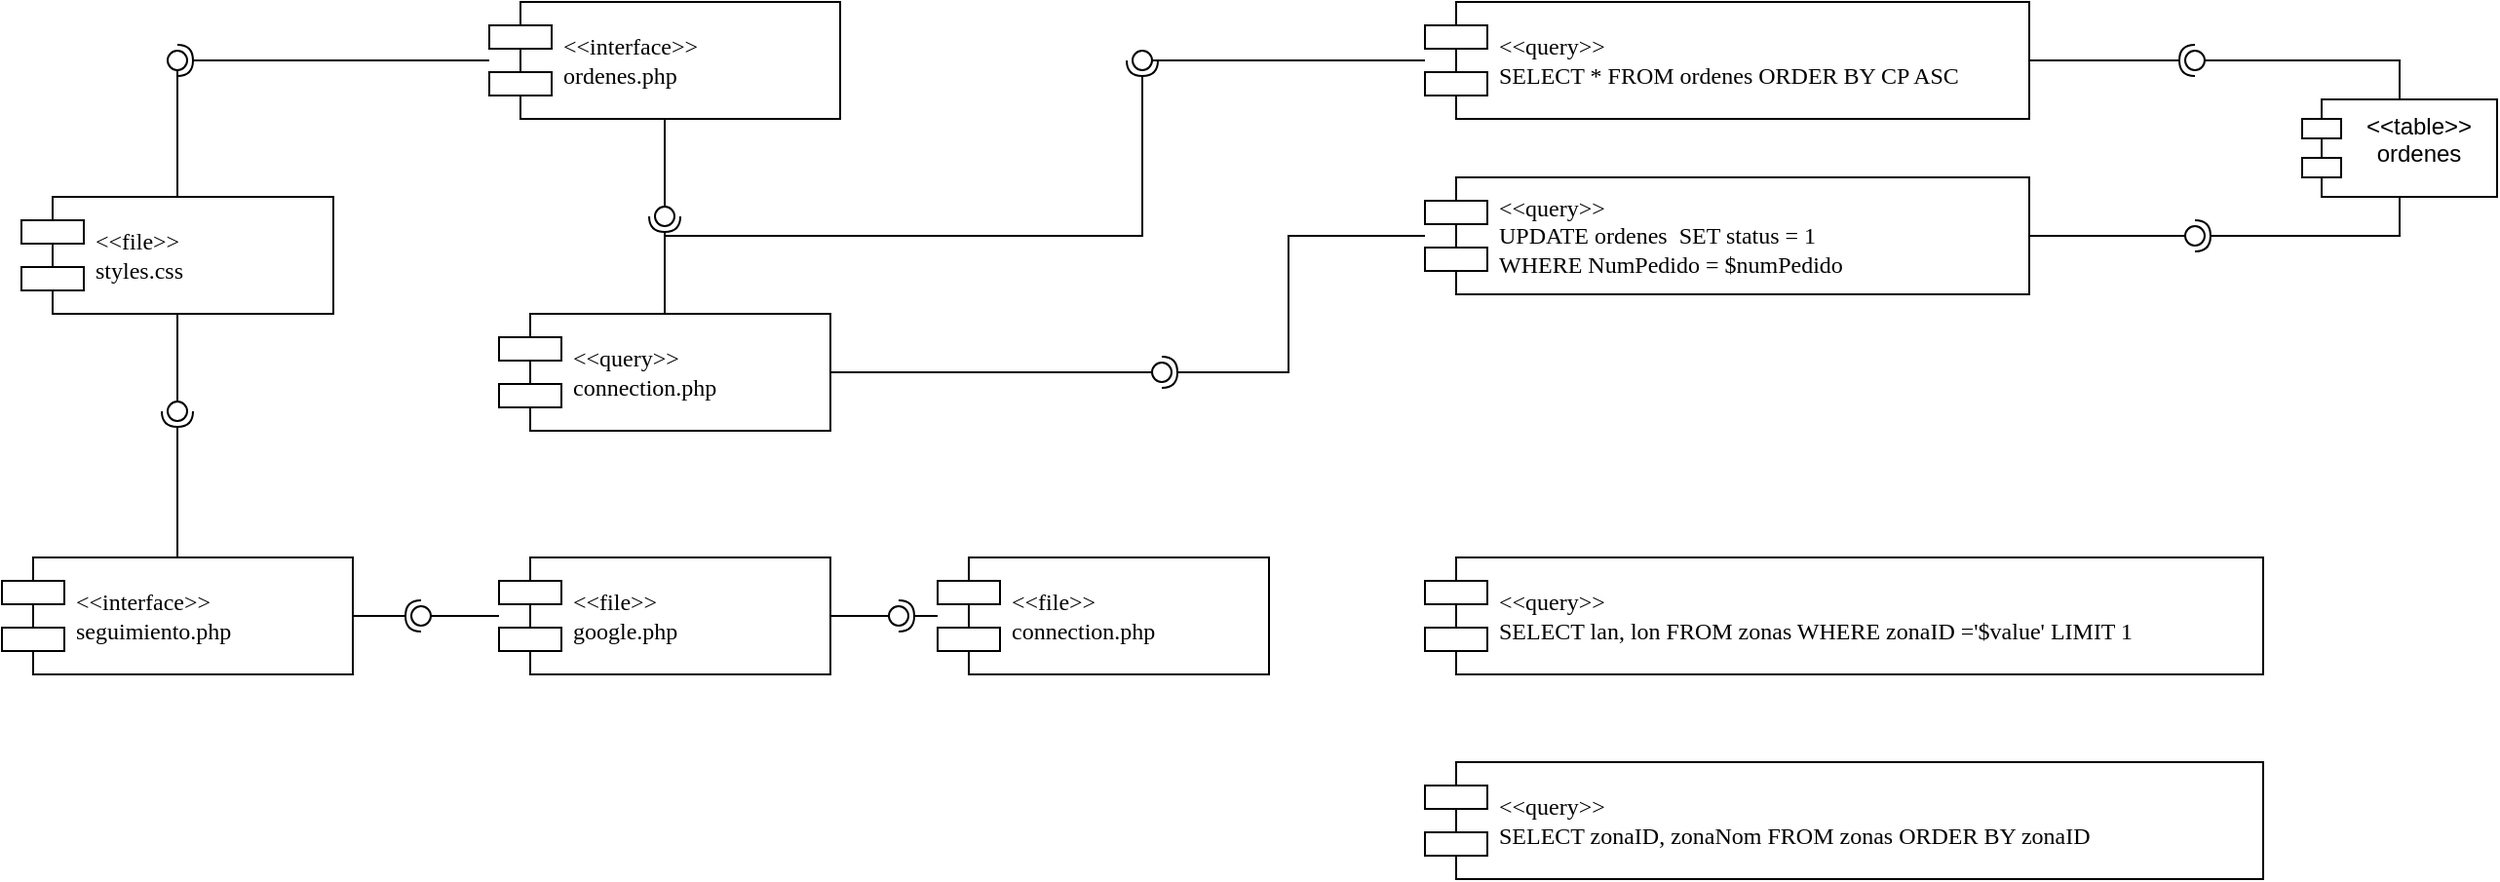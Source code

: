 <mxfile version="22.0.4" type="github">
  <diagram name="Page-1" id="5f0bae14-7c28-e335-631c-24af17079c00">
    <mxGraphModel dx="1166" dy="609" grid="1" gridSize="10" guides="1" tooltips="1" connect="1" arrows="1" fold="1" page="1" pageScale="1" pageWidth="1100" pageHeight="850" background="none" math="0" shadow="0">
      <root>
        <mxCell id="0" />
        <mxCell id="1" parent="0" />
        <mxCell id="39150e848f15840c-5" value="&amp;lt;&amp;lt;interface&amp;gt;&amp;gt;&lt;br&gt;seguimiento.php" style="shape=component;align=left;spacingLeft=36;rounded=0;shadow=0;comic=0;labelBackgroundColor=none;strokeWidth=1;fontFamily=Verdana;fontSize=12;html=1;" parent="1" vertex="1">
          <mxGeometry x="10" y="395" width="180" height="60" as="geometry" />
        </mxCell>
        <mxCell id="39150e848f15840c-7" value="&amp;lt;&amp;lt;query&amp;gt;&amp;gt;&lt;br&gt;SELECT * FROM ordenes ORDER BY CP ASC" style="shape=component;align=left;spacingLeft=36;rounded=0;shadow=0;comic=0;labelBackgroundColor=none;strokeWidth=1;fontFamily=Verdana;fontSize=12;html=1;" parent="1" vertex="1">
          <mxGeometry x="740" y="110" width="310" height="60" as="geometry" />
        </mxCell>
        <mxCell id="2PiT4APlnnZ2Xm39mhcf-1" value="&amp;lt;&amp;lt;file&amp;gt;&amp;gt;&lt;br&gt;styles.css" style="shape=component;align=left;spacingLeft=36;rounded=0;shadow=0;comic=0;labelBackgroundColor=none;strokeWidth=1;fontFamily=Verdana;fontSize=12;html=1;" parent="1" vertex="1">
          <mxGeometry x="20" y="210" width="160" height="60" as="geometry" />
        </mxCell>
        <mxCell id="2PiT4APlnnZ2Xm39mhcf-4" value="" style="rounded=0;orthogonalLoop=1;jettySize=auto;html=1;endArrow=halfCircle;endFill=0;endSize=6;strokeWidth=1;sketch=0;" parent="1" source="39150e848f15840c-5" edge="1">
          <mxGeometry relative="1" as="geometry">
            <mxPoint x="570" y="305" as="sourcePoint" />
            <mxPoint x="100" y="320" as="targetPoint" />
          </mxGeometry>
        </mxCell>
        <mxCell id="2PiT4APlnnZ2Xm39mhcf-5" value="" style="rounded=0;orthogonalLoop=1;jettySize=auto;html=1;endArrow=oval;endFill=0;sketch=0;sourcePerimeterSpacing=0;targetPerimeterSpacing=0;endSize=10;" parent="1" source="2PiT4APlnnZ2Xm39mhcf-1" edge="1">
          <mxGeometry relative="1" as="geometry">
            <mxPoint x="530" y="305" as="sourcePoint" />
            <mxPoint x="100" y="320" as="targetPoint" />
          </mxGeometry>
        </mxCell>
        <mxCell id="2PiT4APlnnZ2Xm39mhcf-6" value="" style="ellipse;whiteSpace=wrap;html=1;align=center;aspect=fixed;fillColor=none;strokeColor=none;resizable=0;perimeter=centerPerimeter;rotatable=0;allowArrows=0;points=[];outlineConnect=1;" parent="1" vertex="1">
          <mxGeometry x="545" y="300" width="10" height="10" as="geometry" />
        </mxCell>
        <mxCell id="2PiT4APlnnZ2Xm39mhcf-12" value="&amp;lt;&amp;lt;query&amp;gt;&amp;gt;&lt;br&gt;connection.php" style="shape=component;align=left;spacingLeft=36;rounded=0;shadow=0;comic=0;labelBackgroundColor=none;strokeWidth=1;fontFamily=Verdana;fontSize=12;html=1;" parent="1" vertex="1">
          <mxGeometry x="265" y="270" width="170" height="60" as="geometry" />
        </mxCell>
        <mxCell id="_4taWisS1Fcv63W9ZUAf-3" value="&amp;lt;&amp;lt;interface&amp;gt;&amp;gt;&lt;br&gt;ordenes.php" style="shape=component;align=left;spacingLeft=36;rounded=0;shadow=0;comic=0;labelBackgroundColor=none;strokeWidth=1;fontFamily=Verdana;fontSize=12;html=1;" vertex="1" parent="1">
          <mxGeometry x="260" y="110" width="180" height="60" as="geometry" />
        </mxCell>
        <mxCell id="_4taWisS1Fcv63W9ZUAf-5" value="" style="rounded=0;orthogonalLoop=1;jettySize=auto;html=1;endArrow=halfCircle;endFill=0;endSize=6;strokeWidth=1;sketch=0;" edge="1" target="_4taWisS1Fcv63W9ZUAf-7" parent="1" source="_4taWisS1Fcv63W9ZUAf-3">
          <mxGeometry relative="1" as="geometry">
            <mxPoint x="140" y="140" as="sourcePoint" />
          </mxGeometry>
        </mxCell>
        <mxCell id="_4taWisS1Fcv63W9ZUAf-6" value="" style="rounded=0;orthogonalLoop=1;jettySize=auto;html=1;endArrow=oval;endFill=0;sketch=0;sourcePerimeterSpacing=0;targetPerimeterSpacing=0;endSize=10;" edge="1" target="_4taWisS1Fcv63W9ZUAf-7" parent="1" source="2PiT4APlnnZ2Xm39mhcf-1">
          <mxGeometry relative="1" as="geometry">
            <mxPoint x="100" y="140" as="sourcePoint" />
          </mxGeometry>
        </mxCell>
        <mxCell id="_4taWisS1Fcv63W9ZUAf-7" value="" style="ellipse;whiteSpace=wrap;html=1;align=center;aspect=fixed;fillColor=none;strokeColor=none;resizable=0;perimeter=centerPerimeter;rotatable=0;allowArrows=0;points=[];outlineConnect=1;" vertex="1" parent="1">
          <mxGeometry x="95" y="135" width="10" height="10" as="geometry" />
        </mxCell>
        <mxCell id="_4taWisS1Fcv63W9ZUAf-16" value="&amp;lt;&amp;lt;query&amp;gt;&amp;gt;&lt;br&gt;UPDATE ordenes&amp;nbsp; SET status = 1&lt;br&gt;WHERE NumPedido = $numPedido" style="shape=component;align=left;spacingLeft=36;rounded=0;shadow=0;comic=0;labelBackgroundColor=none;strokeWidth=1;fontFamily=Verdana;fontSize=12;html=1;" vertex="1" parent="1">
          <mxGeometry x="740" y="200" width="310" height="60" as="geometry" />
        </mxCell>
        <mxCell id="_4taWisS1Fcv63W9ZUAf-19" value="" style="ellipse;whiteSpace=wrap;html=1;align=center;aspect=fixed;fillColor=none;strokeColor=none;resizable=0;perimeter=centerPerimeter;rotatable=0;allowArrows=0;points=[];outlineConnect=1;" vertex="1" parent="1">
          <mxGeometry x="590" y="260" width="10" height="10" as="geometry" />
        </mxCell>
        <mxCell id="_4taWisS1Fcv63W9ZUAf-35" value="" style="ellipse;whiteSpace=wrap;html=1;align=center;aspect=fixed;fillColor=none;strokeColor=none;resizable=0;perimeter=centerPerimeter;rotatable=0;allowArrows=0;points=[];outlineConnect=1;" vertex="1" parent="1">
          <mxGeometry x="710" y="135" width="10" height="10" as="geometry" />
        </mxCell>
        <mxCell id="_4taWisS1Fcv63W9ZUAf-38" value="" style="ellipse;whiteSpace=wrap;html=1;align=center;aspect=fixed;fillColor=none;strokeColor=none;resizable=0;perimeter=centerPerimeter;rotatable=0;allowArrows=0;points=[];outlineConnect=1;" vertex="1" parent="1">
          <mxGeometry x="600" y="225" width="10" height="10" as="geometry" />
        </mxCell>
        <mxCell id="_4taWisS1Fcv63W9ZUAf-39" value="" style="rounded=0;orthogonalLoop=1;jettySize=auto;html=1;endArrow=halfCircle;endFill=0;endSize=6;strokeWidth=1;sketch=0;" edge="1" target="_4taWisS1Fcv63W9ZUAf-41" parent="1" source="2PiT4APlnnZ2Xm39mhcf-12">
          <mxGeometry relative="1" as="geometry">
            <mxPoint x="500" y="140" as="sourcePoint" />
          </mxGeometry>
        </mxCell>
        <mxCell id="_4taWisS1Fcv63W9ZUAf-40" value="" style="rounded=0;orthogonalLoop=1;jettySize=auto;html=1;endArrow=oval;endFill=0;sketch=0;sourcePerimeterSpacing=0;targetPerimeterSpacing=0;endSize=10;" edge="1" target="_4taWisS1Fcv63W9ZUAf-41" parent="1" source="_4taWisS1Fcv63W9ZUAf-3">
          <mxGeometry relative="1" as="geometry">
            <mxPoint x="460" y="140" as="sourcePoint" />
          </mxGeometry>
        </mxCell>
        <mxCell id="_4taWisS1Fcv63W9ZUAf-41" value="" style="ellipse;whiteSpace=wrap;html=1;align=center;aspect=fixed;fillColor=none;strokeColor=none;resizable=0;perimeter=centerPerimeter;rotatable=0;allowArrows=0;points=[];outlineConnect=1;" vertex="1" parent="1">
          <mxGeometry x="345" y="215" width="10" height="10" as="geometry" />
        </mxCell>
        <mxCell id="_4taWisS1Fcv63W9ZUAf-42" value="" style="rounded=0;orthogonalLoop=1;jettySize=auto;html=1;endArrow=halfCircle;endFill=0;endSize=6;strokeWidth=1;sketch=0;" edge="1" target="_4taWisS1Fcv63W9ZUAf-44" parent="1" source="2PiT4APlnnZ2Xm39mhcf-12">
          <mxGeometry relative="1" as="geometry">
            <mxPoint x="730" y="45" as="sourcePoint" />
            <Array as="points">
              <mxPoint x="350" y="230" />
              <mxPoint x="595" y="230" />
            </Array>
          </mxGeometry>
        </mxCell>
        <mxCell id="_4taWisS1Fcv63W9ZUAf-43" value="" style="rounded=0;orthogonalLoop=1;jettySize=auto;html=1;endArrow=oval;endFill=0;sketch=0;sourcePerimeterSpacing=0;targetPerimeterSpacing=0;endSize=10;" edge="1" target="_4taWisS1Fcv63W9ZUAf-44" parent="1" source="39150e848f15840c-7">
          <mxGeometry relative="1" as="geometry">
            <mxPoint x="690" y="45" as="sourcePoint" />
          </mxGeometry>
        </mxCell>
        <mxCell id="_4taWisS1Fcv63W9ZUAf-44" value="" style="ellipse;whiteSpace=wrap;html=1;align=center;aspect=fixed;fillColor=none;strokeColor=none;resizable=0;perimeter=centerPerimeter;rotatable=0;allowArrows=0;points=[];outlineConnect=1;" vertex="1" parent="1">
          <mxGeometry x="590" y="135" width="10" height="10" as="geometry" />
        </mxCell>
        <mxCell id="_4taWisS1Fcv63W9ZUAf-45" value="" style="rounded=0;orthogonalLoop=1;jettySize=auto;html=1;endArrow=halfCircle;endFill=0;endSize=6;strokeWidth=1;sketch=0;" edge="1" target="_4taWisS1Fcv63W9ZUAf-47" parent="1" source="_4taWisS1Fcv63W9ZUAf-16">
          <mxGeometry relative="1" as="geometry">
            <mxPoint x="680" y="230" as="sourcePoint" />
            <Array as="points">
              <mxPoint x="670" y="230" />
              <mxPoint x="670" y="300" />
            </Array>
          </mxGeometry>
        </mxCell>
        <mxCell id="_4taWisS1Fcv63W9ZUAf-46" value="" style="rounded=0;orthogonalLoop=1;jettySize=auto;html=1;endArrow=oval;endFill=0;sketch=0;sourcePerimeterSpacing=0;targetPerimeterSpacing=0;endSize=10;" edge="1" target="_4taWisS1Fcv63W9ZUAf-47" parent="1" source="2PiT4APlnnZ2Xm39mhcf-12">
          <mxGeometry relative="1" as="geometry">
            <mxPoint x="640" y="230" as="sourcePoint" />
          </mxGeometry>
        </mxCell>
        <mxCell id="_4taWisS1Fcv63W9ZUAf-47" value="" style="ellipse;whiteSpace=wrap;html=1;align=center;aspect=fixed;fillColor=none;strokeColor=none;resizable=0;perimeter=centerPerimeter;rotatable=0;allowArrows=0;points=[];outlineConnect=1;" vertex="1" parent="1">
          <mxGeometry x="600" y="295" width="10" height="10" as="geometry" />
        </mxCell>
        <mxCell id="_4taWisS1Fcv63W9ZUAf-48" value="&amp;lt;&amp;lt;table&amp;gt;&amp;gt;&lt;br&gt;ordenes&lt;br&gt;" style="shape=module;align=left;spacingLeft=20;align=center;verticalAlign=top;whiteSpace=wrap;html=1;" vertex="1" parent="1">
          <mxGeometry x="1190" y="160" width="100" height="50" as="geometry" />
        </mxCell>
        <mxCell id="_4taWisS1Fcv63W9ZUAf-49" value="" style="rounded=0;orthogonalLoop=1;jettySize=auto;html=1;endArrow=halfCircle;endFill=0;endSize=6;strokeWidth=1;sketch=0;" edge="1" target="_4taWisS1Fcv63W9ZUAf-51" parent="1" source="_4taWisS1Fcv63W9ZUAf-48">
          <mxGeometry relative="1" as="geometry">
            <mxPoint x="1150" y="240" as="sourcePoint" />
            <Array as="points">
              <mxPoint x="1240" y="230" />
            </Array>
          </mxGeometry>
        </mxCell>
        <mxCell id="_4taWisS1Fcv63W9ZUAf-50" value="" style="rounded=0;orthogonalLoop=1;jettySize=auto;html=1;endArrow=oval;endFill=0;sketch=0;sourcePerimeterSpacing=0;targetPerimeterSpacing=0;endSize=10;" edge="1" target="_4taWisS1Fcv63W9ZUAf-51" parent="1" source="_4taWisS1Fcv63W9ZUAf-16">
          <mxGeometry relative="1" as="geometry">
            <mxPoint x="1110" y="240" as="sourcePoint" />
          </mxGeometry>
        </mxCell>
        <mxCell id="_4taWisS1Fcv63W9ZUAf-51" value="" style="ellipse;whiteSpace=wrap;html=1;align=center;aspect=fixed;fillColor=none;strokeColor=none;resizable=0;perimeter=centerPerimeter;rotatable=0;allowArrows=0;points=[];outlineConnect=1;" vertex="1" parent="1">
          <mxGeometry x="1130" y="225" width="10" height="10" as="geometry" />
        </mxCell>
        <mxCell id="_4taWisS1Fcv63W9ZUAf-52" value="" style="rounded=0;orthogonalLoop=1;jettySize=auto;html=1;endArrow=halfCircle;endFill=0;endSize=6;strokeWidth=1;sketch=0;" edge="1" target="_4taWisS1Fcv63W9ZUAf-54" parent="1" source="39150e848f15840c-7">
          <mxGeometry relative="1" as="geometry">
            <mxPoint x="1160" y="130" as="sourcePoint" />
          </mxGeometry>
        </mxCell>
        <mxCell id="_4taWisS1Fcv63W9ZUAf-53" value="" style="rounded=0;orthogonalLoop=1;jettySize=auto;html=1;endArrow=oval;endFill=0;sketch=0;sourcePerimeterSpacing=0;targetPerimeterSpacing=0;endSize=10;" edge="1" target="_4taWisS1Fcv63W9ZUAf-54" parent="1" source="_4taWisS1Fcv63W9ZUAf-48">
          <mxGeometry relative="1" as="geometry">
            <mxPoint x="1120" y="130" as="sourcePoint" />
            <Array as="points">
              <mxPoint x="1240" y="140" />
            </Array>
          </mxGeometry>
        </mxCell>
        <mxCell id="_4taWisS1Fcv63W9ZUAf-54" value="" style="ellipse;whiteSpace=wrap;html=1;align=center;aspect=fixed;fillColor=none;strokeColor=none;resizable=0;perimeter=centerPerimeter;rotatable=0;allowArrows=0;points=[];outlineConnect=1;" vertex="1" parent="1">
          <mxGeometry x="1130" y="135" width="10" height="10" as="geometry" />
        </mxCell>
        <mxCell id="_4taWisS1Fcv63W9ZUAf-57" value="&amp;lt;&amp;lt;file&amp;gt;&amp;gt;&lt;br&gt;google.php" style="shape=component;align=left;spacingLeft=36;rounded=0;shadow=0;comic=0;labelBackgroundColor=none;strokeWidth=1;fontFamily=Verdana;fontSize=12;html=1;" vertex="1" parent="1">
          <mxGeometry x="265" y="395" width="170" height="60" as="geometry" />
        </mxCell>
        <mxCell id="_4taWisS1Fcv63W9ZUAf-61" value="" style="rounded=0;orthogonalLoop=1;jettySize=auto;html=1;endArrow=halfCircle;endFill=0;endSize=6;strokeWidth=1;sketch=0;" edge="1" target="_4taWisS1Fcv63W9ZUAf-63" parent="1" source="39150e848f15840c-5">
          <mxGeometry relative="1" as="geometry">
            <mxPoint x="250" y="430" as="sourcePoint" />
          </mxGeometry>
        </mxCell>
        <mxCell id="_4taWisS1Fcv63W9ZUAf-62" value="" style="rounded=0;orthogonalLoop=1;jettySize=auto;html=1;endArrow=oval;endFill=0;sketch=0;sourcePerimeterSpacing=0;targetPerimeterSpacing=0;endSize=10;" edge="1" target="_4taWisS1Fcv63W9ZUAf-63" parent="1" source="_4taWisS1Fcv63W9ZUAf-57">
          <mxGeometry relative="1" as="geometry">
            <mxPoint x="210" y="430" as="sourcePoint" />
          </mxGeometry>
        </mxCell>
        <mxCell id="_4taWisS1Fcv63W9ZUAf-63" value="" style="ellipse;whiteSpace=wrap;html=1;align=center;aspect=fixed;fillColor=none;strokeColor=none;resizable=0;perimeter=centerPerimeter;rotatable=0;allowArrows=0;points=[];outlineConnect=1;" vertex="1" parent="1">
          <mxGeometry x="220" y="420" width="10" height="10" as="geometry" />
        </mxCell>
        <mxCell id="_4taWisS1Fcv63W9ZUAf-64" value="&amp;lt;&amp;lt;file&amp;gt;&amp;gt;&lt;br&gt;connection.php" style="shape=component;align=left;spacingLeft=36;rounded=0;shadow=0;comic=0;labelBackgroundColor=none;strokeWidth=1;fontFamily=Verdana;fontSize=12;html=1;" vertex="1" parent="1">
          <mxGeometry x="490" y="395" width="170" height="60" as="geometry" />
        </mxCell>
        <mxCell id="_4taWisS1Fcv63W9ZUAf-65" value="" style="rounded=0;orthogonalLoop=1;jettySize=auto;html=1;endArrow=halfCircle;endFill=0;endSize=6;strokeWidth=1;sketch=0;" edge="1" target="_4taWisS1Fcv63W9ZUAf-67" parent="1" source="_4taWisS1Fcv63W9ZUAf-64">
          <mxGeometry relative="1" as="geometry">
            <mxPoint x="490" y="425" as="sourcePoint" />
          </mxGeometry>
        </mxCell>
        <mxCell id="_4taWisS1Fcv63W9ZUAf-66" value="" style="rounded=0;orthogonalLoop=1;jettySize=auto;html=1;endArrow=oval;endFill=0;sketch=0;sourcePerimeterSpacing=0;targetPerimeterSpacing=0;endSize=10;" edge="1" target="_4taWisS1Fcv63W9ZUAf-67" parent="1" source="_4taWisS1Fcv63W9ZUAf-57">
          <mxGeometry relative="1" as="geometry">
            <mxPoint x="470" y="550" as="sourcePoint" />
          </mxGeometry>
        </mxCell>
        <mxCell id="_4taWisS1Fcv63W9ZUAf-67" value="" style="ellipse;whiteSpace=wrap;html=1;align=center;aspect=fixed;fillColor=none;strokeColor=none;resizable=0;perimeter=centerPerimeter;rotatable=0;allowArrows=0;points=[];outlineConnect=1;" vertex="1" parent="1">
          <mxGeometry x="465" y="420" width="10" height="10" as="geometry" />
        </mxCell>
        <mxCell id="_4taWisS1Fcv63W9ZUAf-68" value="&amp;lt;&amp;lt;query&amp;gt;&amp;gt;&lt;br&gt;SELECT lan, lon FROM zonas WHERE zonaID =&#39;$value&#39; LIMIT 1" style="shape=component;align=left;spacingLeft=36;rounded=0;shadow=0;comic=0;labelBackgroundColor=none;strokeWidth=1;fontFamily=Verdana;fontSize=12;html=1;" vertex="1" parent="1">
          <mxGeometry x="740" y="395" width="430" height="60" as="geometry" />
        </mxCell>
        <mxCell id="_4taWisS1Fcv63W9ZUAf-69" value="&amp;lt;&amp;lt;query&amp;gt;&amp;gt;&lt;br&gt;SELECT zonaID, zonaNom FROM zonas ORDER BY zonaID" style="shape=component;align=left;spacingLeft=36;rounded=0;shadow=0;comic=0;labelBackgroundColor=none;strokeWidth=1;fontFamily=Verdana;fontSize=12;html=1;" vertex="1" parent="1">
          <mxGeometry x="740" y="500" width="430" height="60" as="geometry" />
        </mxCell>
      </root>
    </mxGraphModel>
  </diagram>
</mxfile>
